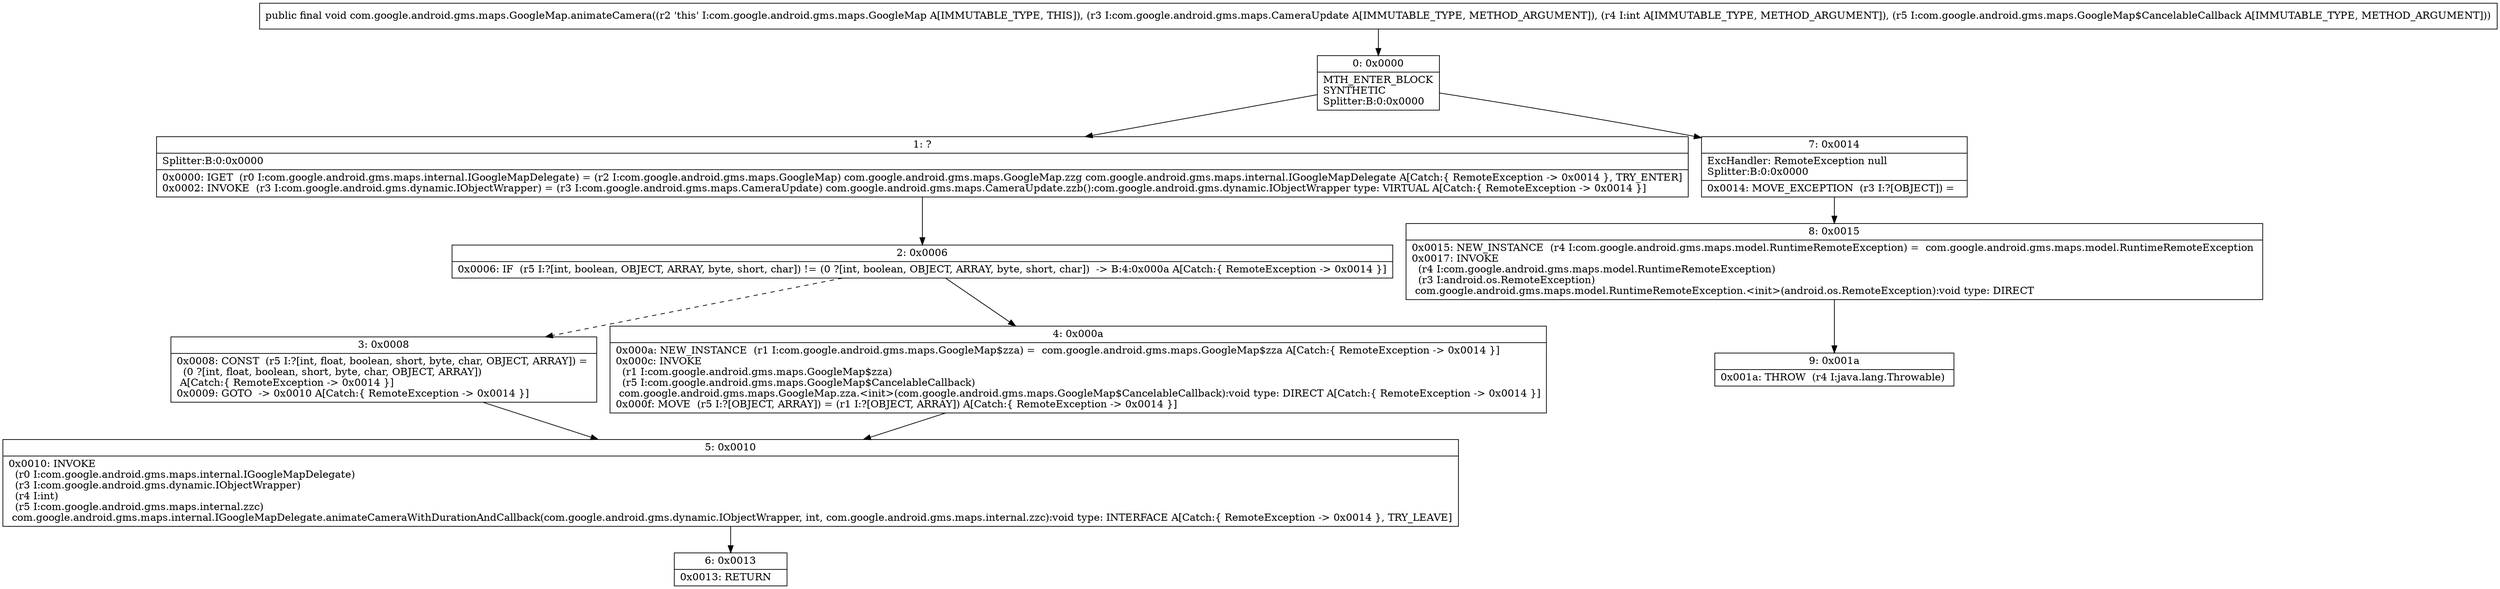 digraph "CFG forcom.google.android.gms.maps.GoogleMap.animateCamera(Lcom\/google\/android\/gms\/maps\/CameraUpdate;ILcom\/google\/android\/gms\/maps\/GoogleMap$CancelableCallback;)V" {
Node_0 [shape=record,label="{0\:\ 0x0000|MTH_ENTER_BLOCK\lSYNTHETIC\lSplitter:B:0:0x0000\l}"];
Node_1 [shape=record,label="{1\:\ ?|Splitter:B:0:0x0000\l|0x0000: IGET  (r0 I:com.google.android.gms.maps.internal.IGoogleMapDelegate) = (r2 I:com.google.android.gms.maps.GoogleMap) com.google.android.gms.maps.GoogleMap.zzg com.google.android.gms.maps.internal.IGoogleMapDelegate A[Catch:\{ RemoteException \-\> 0x0014 \}, TRY_ENTER]\l0x0002: INVOKE  (r3 I:com.google.android.gms.dynamic.IObjectWrapper) = (r3 I:com.google.android.gms.maps.CameraUpdate) com.google.android.gms.maps.CameraUpdate.zzb():com.google.android.gms.dynamic.IObjectWrapper type: VIRTUAL A[Catch:\{ RemoteException \-\> 0x0014 \}]\l}"];
Node_2 [shape=record,label="{2\:\ 0x0006|0x0006: IF  (r5 I:?[int, boolean, OBJECT, ARRAY, byte, short, char]) != (0 ?[int, boolean, OBJECT, ARRAY, byte, short, char])  \-\> B:4:0x000a A[Catch:\{ RemoteException \-\> 0x0014 \}]\l}"];
Node_3 [shape=record,label="{3\:\ 0x0008|0x0008: CONST  (r5 I:?[int, float, boolean, short, byte, char, OBJECT, ARRAY]) = \l  (0 ?[int, float, boolean, short, byte, char, OBJECT, ARRAY])\l A[Catch:\{ RemoteException \-\> 0x0014 \}]\l0x0009: GOTO  \-\> 0x0010 A[Catch:\{ RemoteException \-\> 0x0014 \}]\l}"];
Node_4 [shape=record,label="{4\:\ 0x000a|0x000a: NEW_INSTANCE  (r1 I:com.google.android.gms.maps.GoogleMap$zza) =  com.google.android.gms.maps.GoogleMap$zza A[Catch:\{ RemoteException \-\> 0x0014 \}]\l0x000c: INVOKE  \l  (r1 I:com.google.android.gms.maps.GoogleMap$zza)\l  (r5 I:com.google.android.gms.maps.GoogleMap$CancelableCallback)\l com.google.android.gms.maps.GoogleMap.zza.\<init\>(com.google.android.gms.maps.GoogleMap$CancelableCallback):void type: DIRECT A[Catch:\{ RemoteException \-\> 0x0014 \}]\l0x000f: MOVE  (r5 I:?[OBJECT, ARRAY]) = (r1 I:?[OBJECT, ARRAY]) A[Catch:\{ RemoteException \-\> 0x0014 \}]\l}"];
Node_5 [shape=record,label="{5\:\ 0x0010|0x0010: INVOKE  \l  (r0 I:com.google.android.gms.maps.internal.IGoogleMapDelegate)\l  (r3 I:com.google.android.gms.dynamic.IObjectWrapper)\l  (r4 I:int)\l  (r5 I:com.google.android.gms.maps.internal.zzc)\l com.google.android.gms.maps.internal.IGoogleMapDelegate.animateCameraWithDurationAndCallback(com.google.android.gms.dynamic.IObjectWrapper, int, com.google.android.gms.maps.internal.zzc):void type: INTERFACE A[Catch:\{ RemoteException \-\> 0x0014 \}, TRY_LEAVE]\l}"];
Node_6 [shape=record,label="{6\:\ 0x0013|0x0013: RETURN   \l}"];
Node_7 [shape=record,label="{7\:\ 0x0014|ExcHandler: RemoteException null\lSplitter:B:0:0x0000\l|0x0014: MOVE_EXCEPTION  (r3 I:?[OBJECT]) =  \l}"];
Node_8 [shape=record,label="{8\:\ 0x0015|0x0015: NEW_INSTANCE  (r4 I:com.google.android.gms.maps.model.RuntimeRemoteException) =  com.google.android.gms.maps.model.RuntimeRemoteException \l0x0017: INVOKE  \l  (r4 I:com.google.android.gms.maps.model.RuntimeRemoteException)\l  (r3 I:android.os.RemoteException)\l com.google.android.gms.maps.model.RuntimeRemoteException.\<init\>(android.os.RemoteException):void type: DIRECT \l}"];
Node_9 [shape=record,label="{9\:\ 0x001a|0x001a: THROW  (r4 I:java.lang.Throwable) \l}"];
MethodNode[shape=record,label="{public final void com.google.android.gms.maps.GoogleMap.animateCamera((r2 'this' I:com.google.android.gms.maps.GoogleMap A[IMMUTABLE_TYPE, THIS]), (r3 I:com.google.android.gms.maps.CameraUpdate A[IMMUTABLE_TYPE, METHOD_ARGUMENT]), (r4 I:int A[IMMUTABLE_TYPE, METHOD_ARGUMENT]), (r5 I:com.google.android.gms.maps.GoogleMap$CancelableCallback A[IMMUTABLE_TYPE, METHOD_ARGUMENT])) }"];
MethodNode -> Node_0;
Node_0 -> Node_1;
Node_0 -> Node_7;
Node_1 -> Node_2;
Node_2 -> Node_3[style=dashed];
Node_2 -> Node_4;
Node_3 -> Node_5;
Node_4 -> Node_5;
Node_5 -> Node_6;
Node_7 -> Node_8;
Node_8 -> Node_9;
}

